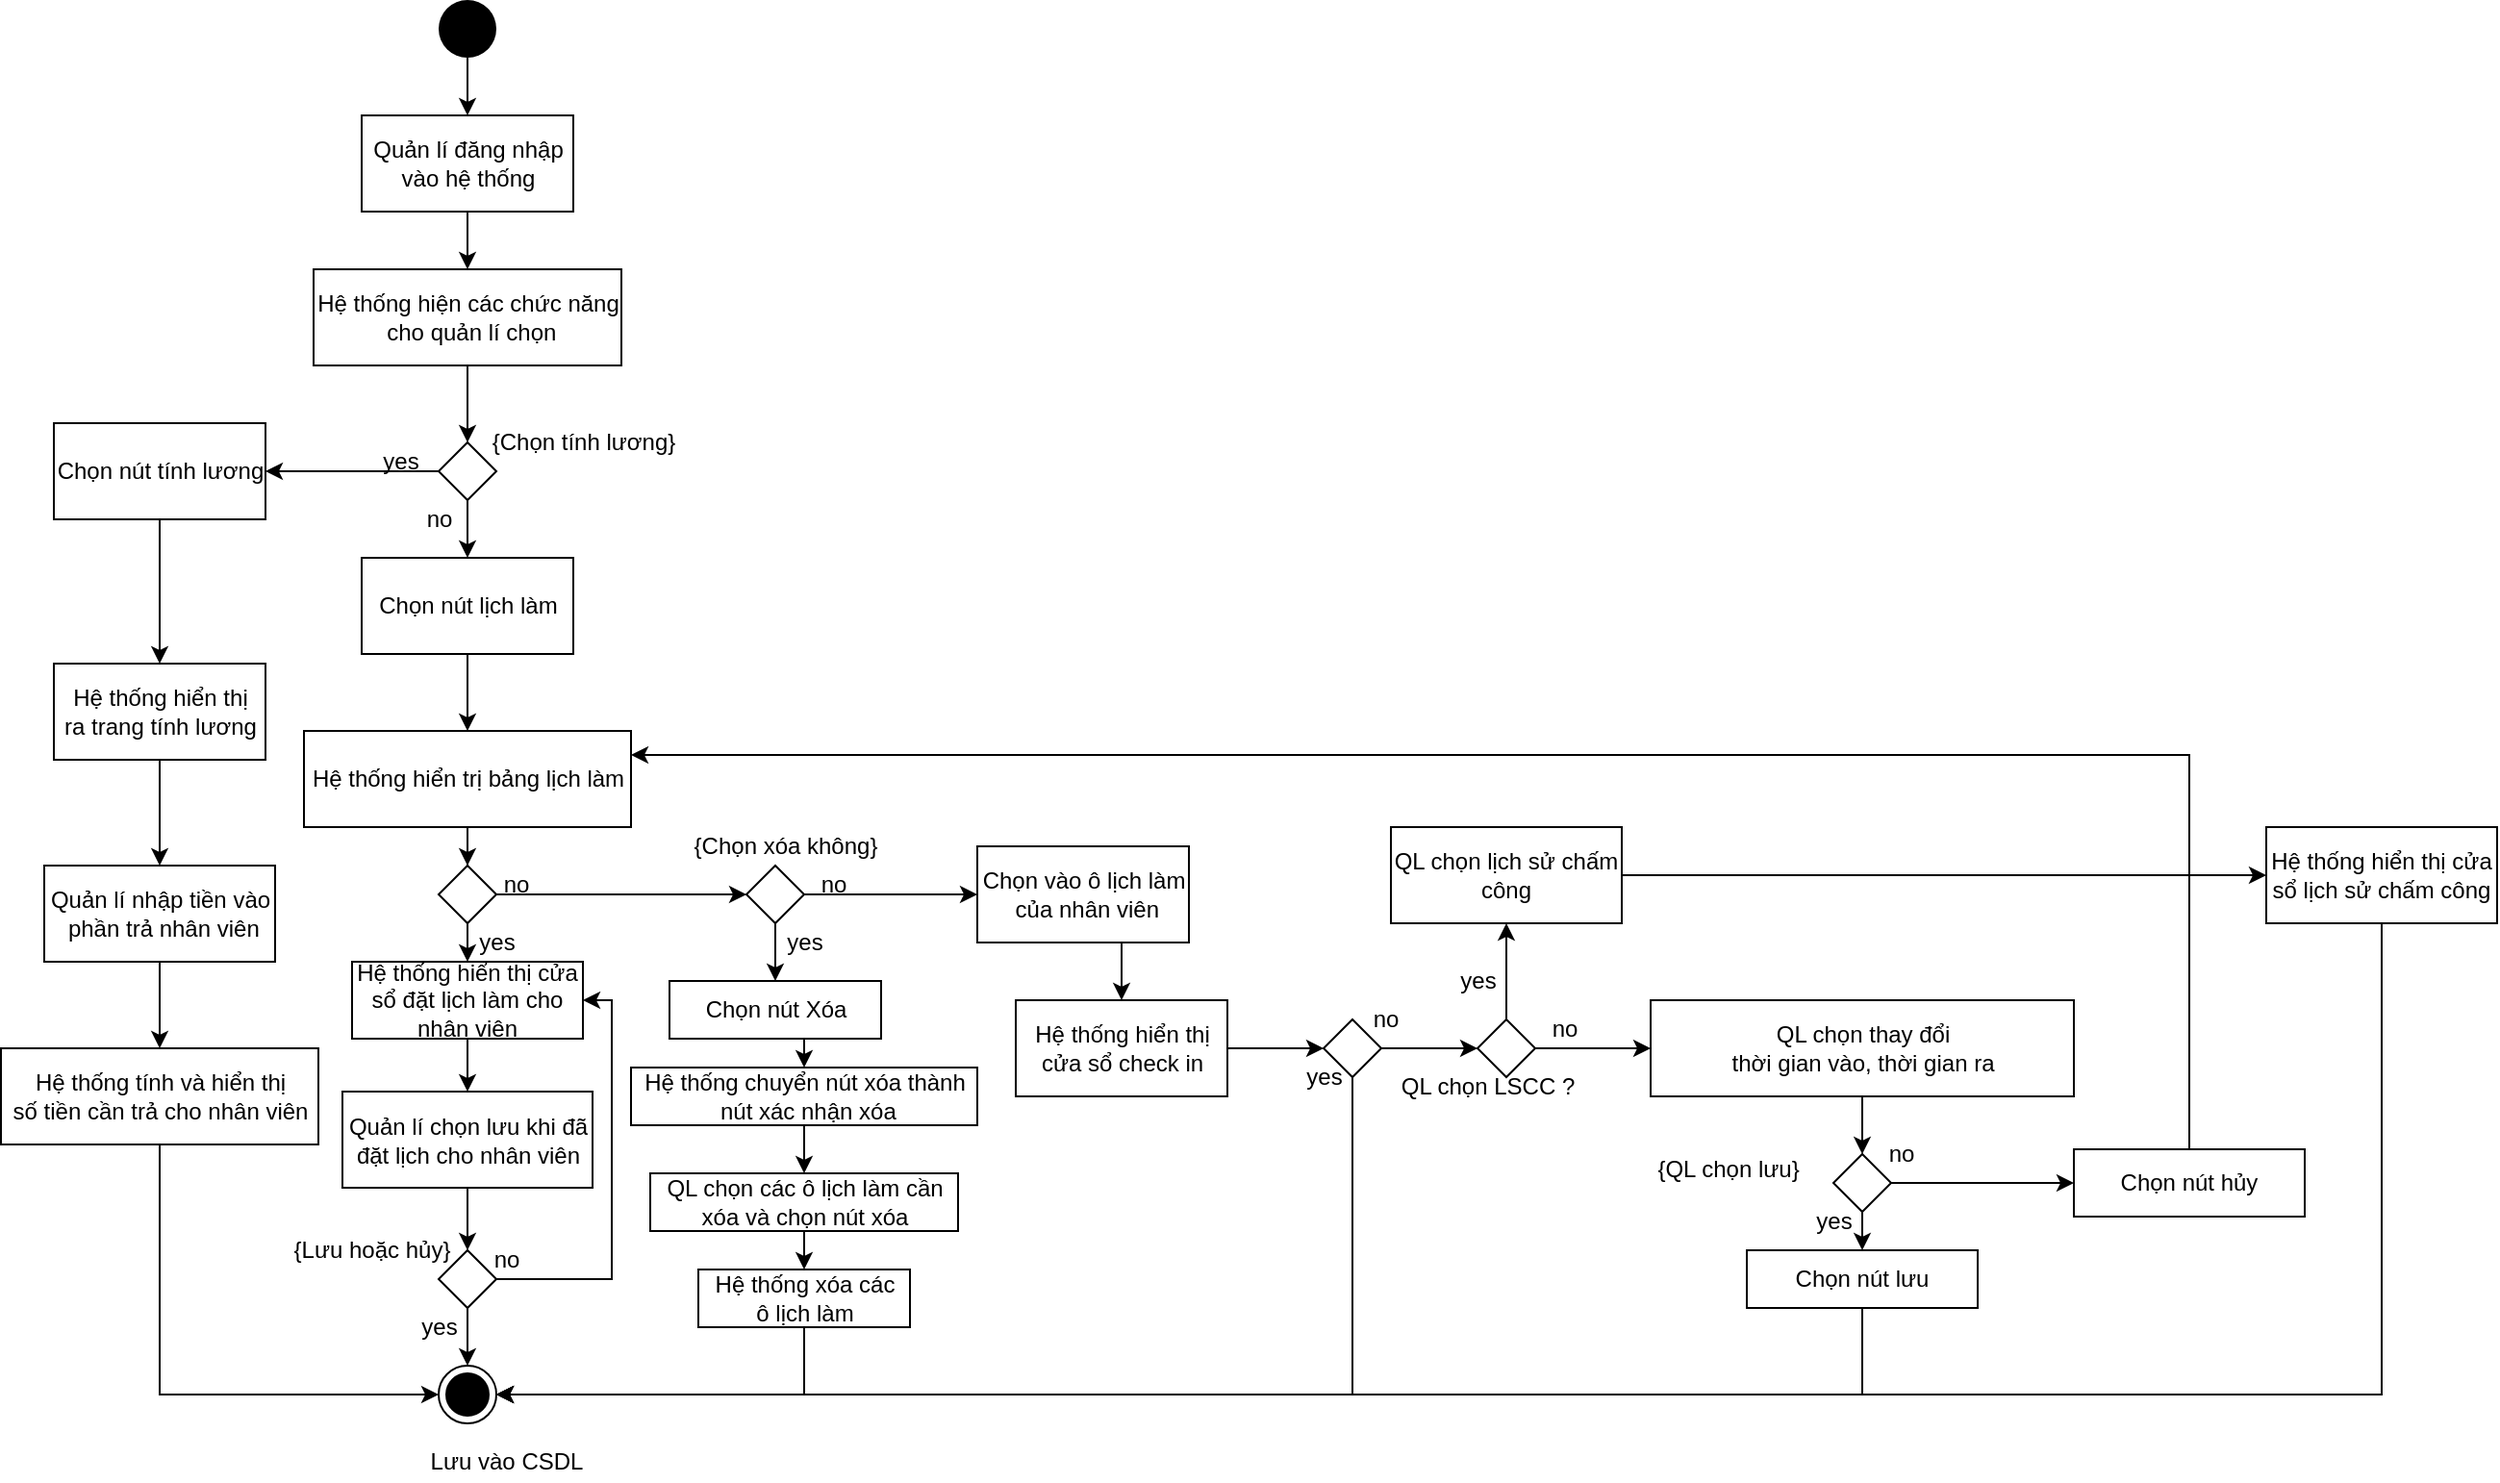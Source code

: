 <mxfile version="13.10.2" type="device"><diagram id="MrHOpCpoCylRMg4RrKsG" name="Page-1"><mxGraphModel dx="1240" dy="689" grid="0" gridSize="10" guides="1" tooltips="1" connect="1" arrows="1" fold="1" page="1" pageScale="1" pageWidth="827" pageHeight="1169" math="0" shadow="0"><root><mxCell id="0"/><mxCell id="1" parent="0"/><mxCell id="8uM9NEHtdJa9A3NXu-RW-26" style="edgeStyle=orthogonalEdgeStyle;rounded=0;orthogonalLoop=1;jettySize=auto;html=1;exitX=0.5;exitY=1;exitDx=0;exitDy=0;entryX=0.5;entryY=0;entryDx=0;entryDy=0;" edge="1" parent="1" source="eu8ZjuqnDk9C_p_1SjH8-3" target="eu8ZjuqnDk9C_p_1SjH8-4"><mxGeometry relative="1" as="geometry"/></mxCell><mxCell id="eu8ZjuqnDk9C_p_1SjH8-3" value="Quản lí đăng nhập &lt;br&gt;vào hệ thống" style="html=1;" parent="1" vertex="1"><mxGeometry x="280" y="90" width="110" height="50" as="geometry"/></mxCell><mxCell id="8uM9NEHtdJa9A3NXu-RW-25" style="edgeStyle=orthogonalEdgeStyle;rounded=0;orthogonalLoop=1;jettySize=auto;html=1;exitX=0.5;exitY=1;exitDx=0;exitDy=0;" edge="1" parent="1" source="eu8ZjuqnDk9C_p_1SjH8-4" target="eu8ZjuqnDk9C_p_1SjH8-18"><mxGeometry relative="1" as="geometry"/></mxCell><mxCell id="eu8ZjuqnDk9C_p_1SjH8-4" value="Hệ thống hiện các chức năng&lt;br&gt;&amp;nbsp;cho quản lí chọn" style="html=1;" parent="1" vertex="1"><mxGeometry x="255" y="170" width="160" height="50" as="geometry"/></mxCell><mxCell id="8uM9NEHtdJa9A3NXu-RW-19" style="edgeStyle=orthogonalEdgeStyle;rounded=0;orthogonalLoop=1;jettySize=auto;html=1;exitX=0.5;exitY=1;exitDx=0;exitDy=0;" edge="1" parent="1" source="eu8ZjuqnDk9C_p_1SjH8-5" target="eu8ZjuqnDk9C_p_1SjH8-8"><mxGeometry relative="1" as="geometry"/></mxCell><mxCell id="eu8ZjuqnDk9C_p_1SjH8-5" value="Chọn nút lịch làm" style="html=1;" parent="1" vertex="1"><mxGeometry x="280" y="320" width="110" height="50" as="geometry"/></mxCell><mxCell id="8uM9NEHtdJa9A3NXu-RW-21" style="edgeStyle=orthogonalEdgeStyle;rounded=0;orthogonalLoop=1;jettySize=auto;html=1;exitX=0.5;exitY=1;exitDx=0;exitDy=0;" edge="1" parent="1" source="eu8ZjuqnDk9C_p_1SjH8-8" target="eu8ZjuqnDk9C_p_1SjH8-32"><mxGeometry relative="1" as="geometry"/></mxCell><mxCell id="eu8ZjuqnDk9C_p_1SjH8-8" value="Hệ thống hiển trị bảng lịch làm" style="html=1;" parent="1" vertex="1"><mxGeometry x="250" y="410" width="170" height="50" as="geometry"/></mxCell><mxCell id="8uM9NEHtdJa9A3NXu-RW-91" style="edgeStyle=orthogonalEdgeStyle;rounded=0;orthogonalLoop=1;jettySize=auto;html=1;exitX=0.5;exitY=1;exitDx=0;exitDy=0;entryX=0.5;entryY=0;entryDx=0;entryDy=0;" edge="1" parent="1" source="eu8ZjuqnDk9C_p_1SjH8-10" target="8uM9NEHtdJa9A3NXu-RW-90"><mxGeometry relative="1" as="geometry"/></mxCell><mxCell id="eu8ZjuqnDk9C_p_1SjH8-10" value="Quản lí chọn lưu khi đã &lt;br&gt;đặt lịch cho nhân viên" style="html=1;" parent="1" vertex="1"><mxGeometry x="270" y="597.5" width="130" height="50" as="geometry"/></mxCell><mxCell id="eu8ZjuqnDk9C_p_1SjH8-14" value="Lưu vào CSDL" style="text;html=1;align=center;verticalAlign=middle;resizable=0;points=[];autosize=1;" parent="1" vertex="1"><mxGeometry x="310" y="780" width="90" height="20" as="geometry"/></mxCell><mxCell id="8uM9NEHtdJa9A3NXu-RW-27" style="edgeStyle=orthogonalEdgeStyle;rounded=0;orthogonalLoop=1;jettySize=auto;html=1;exitX=0.5;exitY=1;exitDx=0;exitDy=0;entryX=0.5;entryY=0;entryDx=0;entryDy=0;" edge="1" parent="1" source="eu8ZjuqnDk9C_p_1SjH8-15" target="eu8ZjuqnDk9C_p_1SjH8-3"><mxGeometry relative="1" as="geometry"/></mxCell><mxCell id="eu8ZjuqnDk9C_p_1SjH8-15" value="" style="ellipse;fillColor=#000000;strokeColor=none;" parent="1" vertex="1"><mxGeometry x="320" y="30" width="30" height="30" as="geometry"/></mxCell><mxCell id="eu8ZjuqnDk9C_p_1SjH8-17" value="" style="ellipse;html=1;shape=endState;fillColor=#000000;strokeColor=#000000;" parent="1" vertex="1"><mxGeometry x="320" y="740" width="30" height="30" as="geometry"/></mxCell><mxCell id="8uM9NEHtdJa9A3NXu-RW-23" style="edgeStyle=orthogonalEdgeStyle;rounded=0;orthogonalLoop=1;jettySize=auto;html=1;exitX=0.5;exitY=1;exitDx=0;exitDy=0;" edge="1" parent="1" source="eu8ZjuqnDk9C_p_1SjH8-18" target="eu8ZjuqnDk9C_p_1SjH8-5"><mxGeometry relative="1" as="geometry"/></mxCell><mxCell id="8uM9NEHtdJa9A3NXu-RW-24" style="edgeStyle=orthogonalEdgeStyle;rounded=0;orthogonalLoop=1;jettySize=auto;html=1;exitX=0;exitY=0.5;exitDx=0;exitDy=0;entryX=1;entryY=0.5;entryDx=0;entryDy=0;" edge="1" parent="1" source="eu8ZjuqnDk9C_p_1SjH8-18" target="eu8ZjuqnDk9C_p_1SjH8-21"><mxGeometry relative="1" as="geometry"/></mxCell><mxCell id="eu8ZjuqnDk9C_p_1SjH8-18" value="" style="rhombus;" parent="1" vertex="1"><mxGeometry x="320" y="260" width="30" height="30" as="geometry"/></mxCell><mxCell id="8uM9NEHtdJa9A3NXu-RW-22" style="edgeStyle=orthogonalEdgeStyle;rounded=0;orthogonalLoop=1;jettySize=auto;html=1;exitX=0.5;exitY=1;exitDx=0;exitDy=0;entryX=0.5;entryY=0;entryDx=0;entryDy=0;" edge="1" parent="1" source="eu8ZjuqnDk9C_p_1SjH8-21" target="eu8ZjuqnDk9C_p_1SjH8-24"><mxGeometry relative="1" as="geometry"/></mxCell><mxCell id="eu8ZjuqnDk9C_p_1SjH8-21" value="Chọn nút tính lương" style="html=1;" parent="1" vertex="1"><mxGeometry x="120" y="250" width="110" height="50" as="geometry"/></mxCell><mxCell id="8uM9NEHtdJa9A3NXu-RW-18" style="edgeStyle=orthogonalEdgeStyle;rounded=0;orthogonalLoop=1;jettySize=auto;html=1;exitX=0.5;exitY=1;exitDx=0;exitDy=0;entryX=0.5;entryY=0;entryDx=0;entryDy=0;" edge="1" parent="1" source="eu8ZjuqnDk9C_p_1SjH8-24" target="eu8ZjuqnDk9C_p_1SjH8-26"><mxGeometry relative="1" as="geometry"/></mxCell><mxCell id="eu8ZjuqnDk9C_p_1SjH8-24" value="Hệ thống hiển thị&lt;br&gt;ra trang tính lương" style="html=1;" parent="1" vertex="1"><mxGeometry x="120" y="375" width="110" height="50" as="geometry"/></mxCell><mxCell id="8uM9NEHtdJa9A3NXu-RW-108" value="" style="edgeStyle=orthogonalEdgeStyle;rounded=0;orthogonalLoop=1;jettySize=auto;html=1;" edge="1" parent="1" source="eu8ZjuqnDk9C_p_1SjH8-26" target="eu8ZjuqnDk9C_p_1SjH8-29"><mxGeometry relative="1" as="geometry"/></mxCell><mxCell id="eu8ZjuqnDk9C_p_1SjH8-26" value="Quản lí nhập tiền vào&lt;br&gt;&amp;nbsp;phần trả nhân viên" style="html=1;" parent="1" vertex="1"><mxGeometry x="115" y="480" width="120" height="50" as="geometry"/></mxCell><mxCell id="8uM9NEHtdJa9A3NXu-RW-16" style="edgeStyle=orthogonalEdgeStyle;rounded=0;orthogonalLoop=1;jettySize=auto;html=1;exitX=0.5;exitY=1;exitDx=0;exitDy=0;entryX=0;entryY=0.5;entryDx=0;entryDy=0;" edge="1" parent="1" source="eu8ZjuqnDk9C_p_1SjH8-29" target="eu8ZjuqnDk9C_p_1SjH8-17"><mxGeometry relative="1" as="geometry"/></mxCell><mxCell id="eu8ZjuqnDk9C_p_1SjH8-29" value="Hệ thống tính và hiển thị&lt;br&gt;số tiền cần trả cho nhân viên" style="html=1;" parent="1" vertex="1"><mxGeometry x="92.5" y="575" width="165" height="50" as="geometry"/></mxCell><mxCell id="8uM9NEHtdJa9A3NXu-RW-12" style="edgeStyle=orthogonalEdgeStyle;rounded=0;orthogonalLoop=1;jettySize=auto;html=1;exitX=1;exitY=0.5;exitDx=0;exitDy=0;entryX=0;entryY=0.5;entryDx=0;entryDy=0;" edge="1" parent="1" source="eu8ZjuqnDk9C_p_1SjH8-32" target="eu8ZjuqnDk9C_p_1SjH8-36"><mxGeometry relative="1" as="geometry"/></mxCell><mxCell id="8uM9NEHtdJa9A3NXu-RW-53" style="edgeStyle=orthogonalEdgeStyle;rounded=0;orthogonalLoop=1;jettySize=auto;html=1;exitX=0.5;exitY=1;exitDx=0;exitDy=0;entryX=0.5;entryY=0;entryDx=0;entryDy=0;" edge="1" parent="1" source="eu8ZjuqnDk9C_p_1SjH8-32" target="8uM9NEHtdJa9A3NXu-RW-51"><mxGeometry relative="1" as="geometry"/></mxCell><mxCell id="eu8ZjuqnDk9C_p_1SjH8-32" value="" style="rhombus;" parent="1" vertex="1"><mxGeometry x="320" y="480" width="30" height="30" as="geometry"/></mxCell><mxCell id="8uM9NEHtdJa9A3NXu-RW-41" style="edgeStyle=orthogonalEdgeStyle;rounded=0;orthogonalLoop=1;jettySize=auto;html=1;exitX=0.5;exitY=1;exitDx=0;exitDy=0;entryX=0.5;entryY=0;entryDx=0;entryDy=0;" edge="1" parent="1" source="eu8ZjuqnDk9C_p_1SjH8-34" target="8uM9NEHtdJa9A3NXu-RW-34"><mxGeometry relative="1" as="geometry"/></mxCell><mxCell id="eu8ZjuqnDk9C_p_1SjH8-34" value="Chọn vào ô lịch làm&lt;br&gt;&amp;nbsp;của nhân viên" style="html=1;" parent="1" vertex="1"><mxGeometry x="600" y="470" width="110" height="50" as="geometry"/></mxCell><mxCell id="8uM9NEHtdJa9A3NXu-RW-10" style="edgeStyle=orthogonalEdgeStyle;rounded=0;orthogonalLoop=1;jettySize=auto;html=1;exitX=0.5;exitY=1;exitDx=0;exitDy=0;entryX=0.5;entryY=0;entryDx=0;entryDy=0;" edge="1" parent="1" source="eu8ZjuqnDk9C_p_1SjH8-36" target="eu8ZjuqnDk9C_p_1SjH8-40"><mxGeometry relative="1" as="geometry"/></mxCell><mxCell id="8uM9NEHtdJa9A3NXu-RW-32" style="edgeStyle=orthogonalEdgeStyle;rounded=0;orthogonalLoop=1;jettySize=auto;html=1;exitX=1;exitY=0.5;exitDx=0;exitDy=0;entryX=0;entryY=0.5;entryDx=0;entryDy=0;" edge="1" parent="1" source="eu8ZjuqnDk9C_p_1SjH8-36" target="eu8ZjuqnDk9C_p_1SjH8-34"><mxGeometry relative="1" as="geometry"/></mxCell><mxCell id="eu8ZjuqnDk9C_p_1SjH8-36" value="" style="rhombus;" parent="1" vertex="1"><mxGeometry x="480" y="480" width="30" height="30" as="geometry"/></mxCell><mxCell id="8uM9NEHtdJa9A3NXu-RW-11" style="edgeStyle=orthogonalEdgeStyle;rounded=0;orthogonalLoop=1;jettySize=auto;html=1;exitX=0.5;exitY=1;exitDx=0;exitDy=0;entryX=0.5;entryY=0;entryDx=0;entryDy=0;" edge="1" parent="1" source="eu8ZjuqnDk9C_p_1SjH8-40" target="8uM9NEHtdJa9A3NXu-RW-3"><mxGeometry relative="1" as="geometry"/></mxCell><mxCell id="eu8ZjuqnDk9C_p_1SjH8-40" value="Chọn nút Xóa" style="html=1;" parent="1" vertex="1"><mxGeometry x="440" y="540" width="110" height="30" as="geometry"/></mxCell><mxCell id="8uM9NEHtdJa9A3NXu-RW-9" style="edgeStyle=orthogonalEdgeStyle;rounded=0;orthogonalLoop=1;jettySize=auto;html=1;exitX=0.5;exitY=1;exitDx=0;exitDy=0;entryX=0.5;entryY=0;entryDx=0;entryDy=0;" edge="1" parent="1" source="8uM9NEHtdJa9A3NXu-RW-3" target="8uM9NEHtdJa9A3NXu-RW-5"><mxGeometry relative="1" as="geometry"/></mxCell><mxCell id="8uM9NEHtdJa9A3NXu-RW-3" value="Hệ thống chuyển nút xóa thành&lt;br&gt;&amp;nbsp;nút xác nhận xóa" style="html=1;" vertex="1" parent="1"><mxGeometry x="420" y="585" width="180" height="30" as="geometry"/></mxCell><mxCell id="8uM9NEHtdJa9A3NXu-RW-30" style="edgeStyle=orthogonalEdgeStyle;rounded=0;orthogonalLoop=1;jettySize=auto;html=1;exitX=0.5;exitY=1;exitDx=0;exitDy=0;entryX=0.5;entryY=0;entryDx=0;entryDy=0;" edge="1" parent="1" source="8uM9NEHtdJa9A3NXu-RW-5" target="8uM9NEHtdJa9A3NXu-RW-29"><mxGeometry relative="1" as="geometry"/></mxCell><mxCell id="8uM9NEHtdJa9A3NXu-RW-5" value="QL chọn các ô lịch làm cần &lt;br&gt;xóa và chọn nút xóa" style="html=1;" vertex="1" parent="1"><mxGeometry x="430" y="640" width="160" height="30" as="geometry"/></mxCell><mxCell id="8uM9NEHtdJa9A3NXu-RW-31" style="edgeStyle=orthogonalEdgeStyle;rounded=0;orthogonalLoop=1;jettySize=auto;html=1;exitX=0.5;exitY=1;exitDx=0;exitDy=0;entryX=1;entryY=0.5;entryDx=0;entryDy=0;" edge="1" parent="1" source="8uM9NEHtdJa9A3NXu-RW-29" target="eu8ZjuqnDk9C_p_1SjH8-17"><mxGeometry relative="1" as="geometry"/></mxCell><mxCell id="8uM9NEHtdJa9A3NXu-RW-29" value="Hệ thống xóa các&lt;br&gt;ô lịch làm" style="html=1;" vertex="1" parent="1"><mxGeometry x="455" y="690" width="110" height="30" as="geometry"/></mxCell><mxCell id="8uM9NEHtdJa9A3NXu-RW-42" style="edgeStyle=orthogonalEdgeStyle;rounded=0;orthogonalLoop=1;jettySize=auto;html=1;exitX=1;exitY=0.5;exitDx=0;exitDy=0;entryX=0;entryY=0.5;entryDx=0;entryDy=0;" edge="1" parent="1" source="8uM9NEHtdJa9A3NXu-RW-34" target="8uM9NEHtdJa9A3NXu-RW-38"><mxGeometry relative="1" as="geometry"/></mxCell><mxCell id="8uM9NEHtdJa9A3NXu-RW-34" value="Hệ thống hiển thị &lt;br&gt;cửa sổ check in" style="html=1;" vertex="1" parent="1"><mxGeometry x="620" y="550" width="110" height="50" as="geometry"/></mxCell><mxCell id="8uM9NEHtdJa9A3NXu-RW-40" style="edgeStyle=orthogonalEdgeStyle;rounded=0;orthogonalLoop=1;jettySize=auto;html=1;exitX=0.5;exitY=1;exitDx=0;exitDy=0;entryX=1;entryY=0.5;entryDx=0;entryDy=0;" edge="1" parent="1" source="8uM9NEHtdJa9A3NXu-RW-38" target="eu8ZjuqnDk9C_p_1SjH8-17"><mxGeometry relative="1" as="geometry"/></mxCell><mxCell id="8uM9NEHtdJa9A3NXu-RW-48" style="edgeStyle=orthogonalEdgeStyle;rounded=0;orthogonalLoop=1;jettySize=auto;html=1;exitX=1;exitY=0.5;exitDx=0;exitDy=0;entryX=0;entryY=0.5;entryDx=0;entryDy=0;" edge="1" parent="1" source="8uM9NEHtdJa9A3NXu-RW-38" target="8uM9NEHtdJa9A3NXu-RW-47"><mxGeometry relative="1" as="geometry"/></mxCell><mxCell id="8uM9NEHtdJa9A3NXu-RW-38" value="" style="rhombus;" vertex="1" parent="1"><mxGeometry x="780" y="560" width="30" height="30" as="geometry"/></mxCell><mxCell id="8uM9NEHtdJa9A3NXu-RW-61" style="edgeStyle=orthogonalEdgeStyle;rounded=0;orthogonalLoop=1;jettySize=auto;html=1;exitX=0.5;exitY=1;exitDx=0;exitDy=0;entryX=0.5;entryY=0;entryDx=0;entryDy=0;" edge="1" parent="1" source="8uM9NEHtdJa9A3NXu-RW-46" target="8uM9NEHtdJa9A3NXu-RW-59"><mxGeometry relative="1" as="geometry"/></mxCell><mxCell id="8uM9NEHtdJa9A3NXu-RW-46" value="QL chọn thay đổi &lt;br&gt;thời gian vào, thời gian ra" style="html=1;" vertex="1" parent="1"><mxGeometry x="950" y="550" width="220" height="50" as="geometry"/></mxCell><mxCell id="8uM9NEHtdJa9A3NXu-RW-49" style="edgeStyle=orthogonalEdgeStyle;rounded=0;orthogonalLoop=1;jettySize=auto;html=1;exitX=1;exitY=0.5;exitDx=0;exitDy=0;entryX=0;entryY=0.5;entryDx=0;entryDy=0;" edge="1" parent="1" source="8uM9NEHtdJa9A3NXu-RW-47" target="8uM9NEHtdJa9A3NXu-RW-46"><mxGeometry relative="1" as="geometry"/></mxCell><mxCell id="8uM9NEHtdJa9A3NXu-RW-79" style="edgeStyle=orthogonalEdgeStyle;rounded=0;orthogonalLoop=1;jettySize=auto;html=1;exitX=0.5;exitY=0;exitDx=0;exitDy=0;" edge="1" parent="1" source="8uM9NEHtdJa9A3NXu-RW-47" target="8uM9NEHtdJa9A3NXu-RW-68"><mxGeometry relative="1" as="geometry"/></mxCell><mxCell id="8uM9NEHtdJa9A3NXu-RW-47" value="" style="rhombus;" vertex="1" parent="1"><mxGeometry x="860" y="560" width="30" height="30" as="geometry"/></mxCell><mxCell id="8uM9NEHtdJa9A3NXu-RW-89" style="edgeStyle=orthogonalEdgeStyle;rounded=0;orthogonalLoop=1;jettySize=auto;html=1;exitX=0.5;exitY=1;exitDx=0;exitDy=0;entryX=0.5;entryY=0;entryDx=0;entryDy=0;" edge="1" parent="1" source="8uM9NEHtdJa9A3NXu-RW-51" target="eu8ZjuqnDk9C_p_1SjH8-10"><mxGeometry relative="1" as="geometry"/></mxCell><mxCell id="8uM9NEHtdJa9A3NXu-RW-51" value="Hệ thống hiển thị cửa sổ đặt lịch làm cho nhân viên" style="rounded=0;whiteSpace=wrap;html=1;" vertex="1" parent="1"><mxGeometry x="275" y="530" width="120" height="40" as="geometry"/></mxCell><mxCell id="8uM9NEHtdJa9A3NXu-RW-63" style="edgeStyle=orthogonalEdgeStyle;rounded=0;orthogonalLoop=1;jettySize=auto;html=1;exitX=0.5;exitY=1;exitDx=0;exitDy=0;entryX=0.5;entryY=0;entryDx=0;entryDy=0;" edge="1" parent="1" source="8uM9NEHtdJa9A3NXu-RW-59" target="8uM9NEHtdJa9A3NXu-RW-62"><mxGeometry relative="1" as="geometry"/></mxCell><mxCell id="8uM9NEHtdJa9A3NXu-RW-66" style="edgeStyle=orthogonalEdgeStyle;rounded=0;orthogonalLoop=1;jettySize=auto;html=1;exitX=1;exitY=0.5;exitDx=0;exitDy=0;entryX=0;entryY=0.5;entryDx=0;entryDy=0;" edge="1" parent="1" source="8uM9NEHtdJa9A3NXu-RW-59" target="8uM9NEHtdJa9A3NXu-RW-65"><mxGeometry relative="1" as="geometry"/></mxCell><mxCell id="8uM9NEHtdJa9A3NXu-RW-59" value="" style="rhombus;" vertex="1" parent="1"><mxGeometry x="1045" y="630" width="30" height="30" as="geometry"/></mxCell><mxCell id="8uM9NEHtdJa9A3NXu-RW-64" style="edgeStyle=orthogonalEdgeStyle;rounded=0;orthogonalLoop=1;jettySize=auto;html=1;exitX=0.5;exitY=1;exitDx=0;exitDy=0;entryX=1;entryY=0.5;entryDx=0;entryDy=0;" edge="1" parent="1" source="8uM9NEHtdJa9A3NXu-RW-62" target="eu8ZjuqnDk9C_p_1SjH8-17"><mxGeometry relative="1" as="geometry"/></mxCell><mxCell id="8uM9NEHtdJa9A3NXu-RW-62" value="Chọn nút lưu" style="rounded=0;whiteSpace=wrap;html=1;" vertex="1" parent="1"><mxGeometry x="1000" y="680" width="120" height="30" as="geometry"/></mxCell><mxCell id="8uM9NEHtdJa9A3NXu-RW-67" style="edgeStyle=orthogonalEdgeStyle;rounded=0;orthogonalLoop=1;jettySize=auto;html=1;exitX=0.5;exitY=0;exitDx=0;exitDy=0;entryX=1;entryY=0.25;entryDx=0;entryDy=0;" edge="1" parent="1" source="8uM9NEHtdJa9A3NXu-RW-65" target="eu8ZjuqnDk9C_p_1SjH8-8"><mxGeometry relative="1" as="geometry"/></mxCell><mxCell id="8uM9NEHtdJa9A3NXu-RW-65" value="Chọn nút hủy" style="rounded=0;whiteSpace=wrap;html=1;" vertex="1" parent="1"><mxGeometry x="1170" y="627.5" width="120" height="35" as="geometry"/></mxCell><mxCell id="8uM9NEHtdJa9A3NXu-RW-72" style="edgeStyle=orthogonalEdgeStyle;rounded=0;orthogonalLoop=1;jettySize=auto;html=1;exitX=1;exitY=0.5;exitDx=0;exitDy=0;entryX=0;entryY=0.5;entryDx=0;entryDy=0;" edge="1" parent="1" source="8uM9NEHtdJa9A3NXu-RW-68" target="8uM9NEHtdJa9A3NXu-RW-71"><mxGeometry relative="1" as="geometry"/></mxCell><mxCell id="8uM9NEHtdJa9A3NXu-RW-68" value="QL chọn lịch sử chấm công" style="rounded=0;whiteSpace=wrap;html=1;" vertex="1" parent="1"><mxGeometry x="815" y="460" width="120" height="50" as="geometry"/></mxCell><mxCell id="8uM9NEHtdJa9A3NXu-RW-73" style="edgeStyle=orthogonalEdgeStyle;rounded=0;orthogonalLoop=1;jettySize=auto;html=1;exitX=0.5;exitY=1;exitDx=0;exitDy=0;entryX=1;entryY=0.5;entryDx=0;entryDy=0;" edge="1" parent="1" source="8uM9NEHtdJa9A3NXu-RW-71" target="eu8ZjuqnDk9C_p_1SjH8-17"><mxGeometry relative="1" as="geometry"/></mxCell><mxCell id="8uM9NEHtdJa9A3NXu-RW-71" value="Hệ thống hiển thị cửa sổ lịch sử chấm công" style="rounded=0;whiteSpace=wrap;html=1;" vertex="1" parent="1"><mxGeometry x="1270" y="460" width="120" height="50" as="geometry"/></mxCell><mxCell id="8uM9NEHtdJa9A3NXu-RW-80" value="{QL chọn lưu}" style="text;html=1;align=center;verticalAlign=middle;resizable=0;points=[];autosize=1;" vertex="1" parent="1"><mxGeometry x="945" y="627.5" width="90" height="20" as="geometry"/></mxCell><mxCell id="8uM9NEHtdJa9A3NXu-RW-81" value="QL chọn LSCC ?" style="text;html=1;align=center;verticalAlign=middle;resizable=0;points=[];autosize=1;" vertex="1" parent="1"><mxGeometry x="810" y="585" width="110" height="20" as="geometry"/></mxCell><mxCell id="8uM9NEHtdJa9A3NXu-RW-83" value="yes" style="text;html=1;align=center;verticalAlign=middle;resizable=0;points=[];autosize=1;" vertex="1" parent="1"><mxGeometry x="1030" y="655" width="30" height="20" as="geometry"/></mxCell><mxCell id="8uM9NEHtdJa9A3NXu-RW-84" value="no" style="text;html=1;align=center;verticalAlign=middle;resizable=0;points=[];autosize=1;" vertex="1" parent="1"><mxGeometry x="1065" y="620" width="30" height="20" as="geometry"/></mxCell><mxCell id="8uM9NEHtdJa9A3NXu-RW-85" value="yes" style="text;html=1;align=center;verticalAlign=middle;resizable=0;points=[];autosize=1;" vertex="1" parent="1"><mxGeometry x="845" y="530" width="30" height="20" as="geometry"/></mxCell><mxCell id="8uM9NEHtdJa9A3NXu-RW-86" value="no" style="text;html=1;align=center;verticalAlign=middle;resizable=0;points=[];autosize=1;" vertex="1" parent="1"><mxGeometry x="890" y="555" width="30" height="20" as="geometry"/></mxCell><mxCell id="8uM9NEHtdJa9A3NXu-RW-87" value="no" style="text;html=1;align=center;verticalAlign=middle;resizable=0;points=[];autosize=1;" vertex="1" parent="1"><mxGeometry x="797" y="550" width="30" height="20" as="geometry"/></mxCell><mxCell id="8uM9NEHtdJa9A3NXu-RW-88" value="yes" style="text;html=1;align=center;verticalAlign=middle;resizable=0;points=[];autosize=1;" vertex="1" parent="1"><mxGeometry x="765" y="580" width="30" height="20" as="geometry"/></mxCell><mxCell id="8uM9NEHtdJa9A3NXu-RW-92" style="edgeStyle=orthogonalEdgeStyle;rounded=0;orthogonalLoop=1;jettySize=auto;html=1;exitX=0.5;exitY=1;exitDx=0;exitDy=0;entryX=0.5;entryY=0;entryDx=0;entryDy=0;" edge="1" parent="1" source="8uM9NEHtdJa9A3NXu-RW-90" target="eu8ZjuqnDk9C_p_1SjH8-17"><mxGeometry relative="1" as="geometry"/></mxCell><mxCell id="8uM9NEHtdJa9A3NXu-RW-93" style="edgeStyle=orthogonalEdgeStyle;rounded=0;orthogonalLoop=1;jettySize=auto;html=1;exitX=1;exitY=0.5;exitDx=0;exitDy=0;entryX=1;entryY=0.5;entryDx=0;entryDy=0;" edge="1" parent="1" source="8uM9NEHtdJa9A3NXu-RW-90" target="8uM9NEHtdJa9A3NXu-RW-51"><mxGeometry relative="1" as="geometry"><Array as="points"><mxPoint x="410" y="695"/><mxPoint x="410" y="550"/></Array></mxGeometry></mxCell><mxCell id="8uM9NEHtdJa9A3NXu-RW-90" value="" style="rhombus;" vertex="1" parent="1"><mxGeometry x="320" y="680" width="30" height="30" as="geometry"/></mxCell><mxCell id="8uM9NEHtdJa9A3NXu-RW-94" value="{Lưu hoặc hủy}" style="text;html=1;align=center;verticalAlign=middle;resizable=0;points=[];autosize=1;" vertex="1" parent="1"><mxGeometry x="235" y="670" width="100" height="20" as="geometry"/></mxCell><mxCell id="8uM9NEHtdJa9A3NXu-RW-95" value="no" style="text;html=1;align=center;verticalAlign=middle;resizable=0;points=[];autosize=1;" vertex="1" parent="1"><mxGeometry x="340" y="675" width="30" height="20" as="geometry"/></mxCell><mxCell id="8uM9NEHtdJa9A3NXu-RW-96" value="yes" style="text;html=1;align=center;verticalAlign=middle;resizable=0;points=[];autosize=1;" vertex="1" parent="1"><mxGeometry x="305" y="710" width="30" height="20" as="geometry"/></mxCell><mxCell id="8uM9NEHtdJa9A3NXu-RW-99" value="{Chọn xóa không}" style="text;html=1;align=center;verticalAlign=middle;resizable=0;points=[];autosize=1;" vertex="1" parent="1"><mxGeometry x="445" y="460" width="110" height="20" as="geometry"/></mxCell><mxCell id="8uM9NEHtdJa9A3NXu-RW-100" value="yes" style="text;html=1;align=center;verticalAlign=middle;resizable=0;points=[];autosize=1;" vertex="1" parent="1"><mxGeometry x="495" y="510" width="30" height="20" as="geometry"/></mxCell><mxCell id="8uM9NEHtdJa9A3NXu-RW-101" value="no" style="text;html=1;align=center;verticalAlign=middle;resizable=0;points=[];autosize=1;" vertex="1" parent="1"><mxGeometry x="510" y="480" width="30" height="20" as="geometry"/></mxCell><mxCell id="8uM9NEHtdJa9A3NXu-RW-103" value="no" style="text;html=1;align=center;verticalAlign=middle;resizable=0;points=[];autosize=1;" vertex="1" parent="1"><mxGeometry x="345" y="480" width="30" height="20" as="geometry"/></mxCell><mxCell id="8uM9NEHtdJa9A3NXu-RW-104" value="yes" style="text;html=1;align=center;verticalAlign=middle;resizable=0;points=[];autosize=1;" vertex="1" parent="1"><mxGeometry x="335" y="510" width="30" height="20" as="geometry"/></mxCell><mxCell id="8uM9NEHtdJa9A3NXu-RW-105" value="{Chọn tính lương}" style="text;html=1;align=center;verticalAlign=middle;resizable=0;points=[];autosize=1;" vertex="1" parent="1"><mxGeometry x="340" y="250" width="110" height="20" as="geometry"/></mxCell><mxCell id="8uM9NEHtdJa9A3NXu-RW-106" value="yes" style="text;html=1;align=center;verticalAlign=middle;resizable=0;points=[];autosize=1;" vertex="1" parent="1"><mxGeometry x="285" y="260" width="30" height="20" as="geometry"/></mxCell><mxCell id="8uM9NEHtdJa9A3NXu-RW-107" value="no" style="text;html=1;align=center;verticalAlign=middle;resizable=0;points=[];autosize=1;" vertex="1" parent="1"><mxGeometry x="305" y="290" width="30" height="20" as="geometry"/></mxCell></root></mxGraphModel></diagram></mxfile>